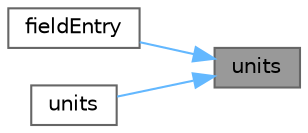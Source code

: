 digraph "units"
{
 // LATEX_PDF_SIZE
  bgcolor="transparent";
  edge [fontname=Helvetica,fontsize=10,labelfontname=Helvetica,labelfontsize=10];
  node [fontname=Helvetica,fontsize=10,shape=box,height=0.2,width=0.4];
  rankdir="RL";
  Node1 [id="Node000001",label="units",height=0.2,width=0.4,color="gray40", fillcolor="grey60", style="filled", fontcolor="black",tooltip=" "];
  Node1 -> Node2 [id="edge1_Node000001_Node000002",dir="back",color="steelblue1",style="solid",tooltip=" "];
  Node2 [id="Node000002",label="fieldEntry",height=0.2,width=0.4,color="grey40", fillcolor="white", style="filled",URL="$classFoam_1_1ccm_1_1fieldEntry.html#ad0e56798ba3516edc4202f5a12c50092",tooltip=" "];
  Node1 -> Node3 [id="edge2_Node000001_Node000003",dir="back",color="steelblue1",style="solid",tooltip=" "];
  Node3 [id="Node000003",label="units",height=0.2,width=0.4,color="grey40", fillcolor="white", style="filled",URL="$classFoam_1_1ccm_1_1fieldEntry.html#ae631d5b6a8fbaa55c97440890744a960",tooltip=" "];
}
